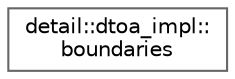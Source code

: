 digraph "Graphical Class Hierarchy"
{
 // INTERACTIVE_SVG=YES
 // LATEX_PDF_SIZE
  bgcolor="transparent";
  edge [fontname=Helvetica,fontsize=10,labelfontname=Helvetica,labelfontsize=10];
  node [fontname=Helvetica,fontsize=10,shape=box,height=0.2,width=0.4];
  rankdir="LR";
  Node0 [id="Node000000",label="detail::dtoa_impl::\lboundaries",height=0.2,width=0.4,color="grey40", fillcolor="white", style="filled",URL="$structdetail_1_1dtoa__impl_1_1boundaries.html",tooltip=" "];
}
